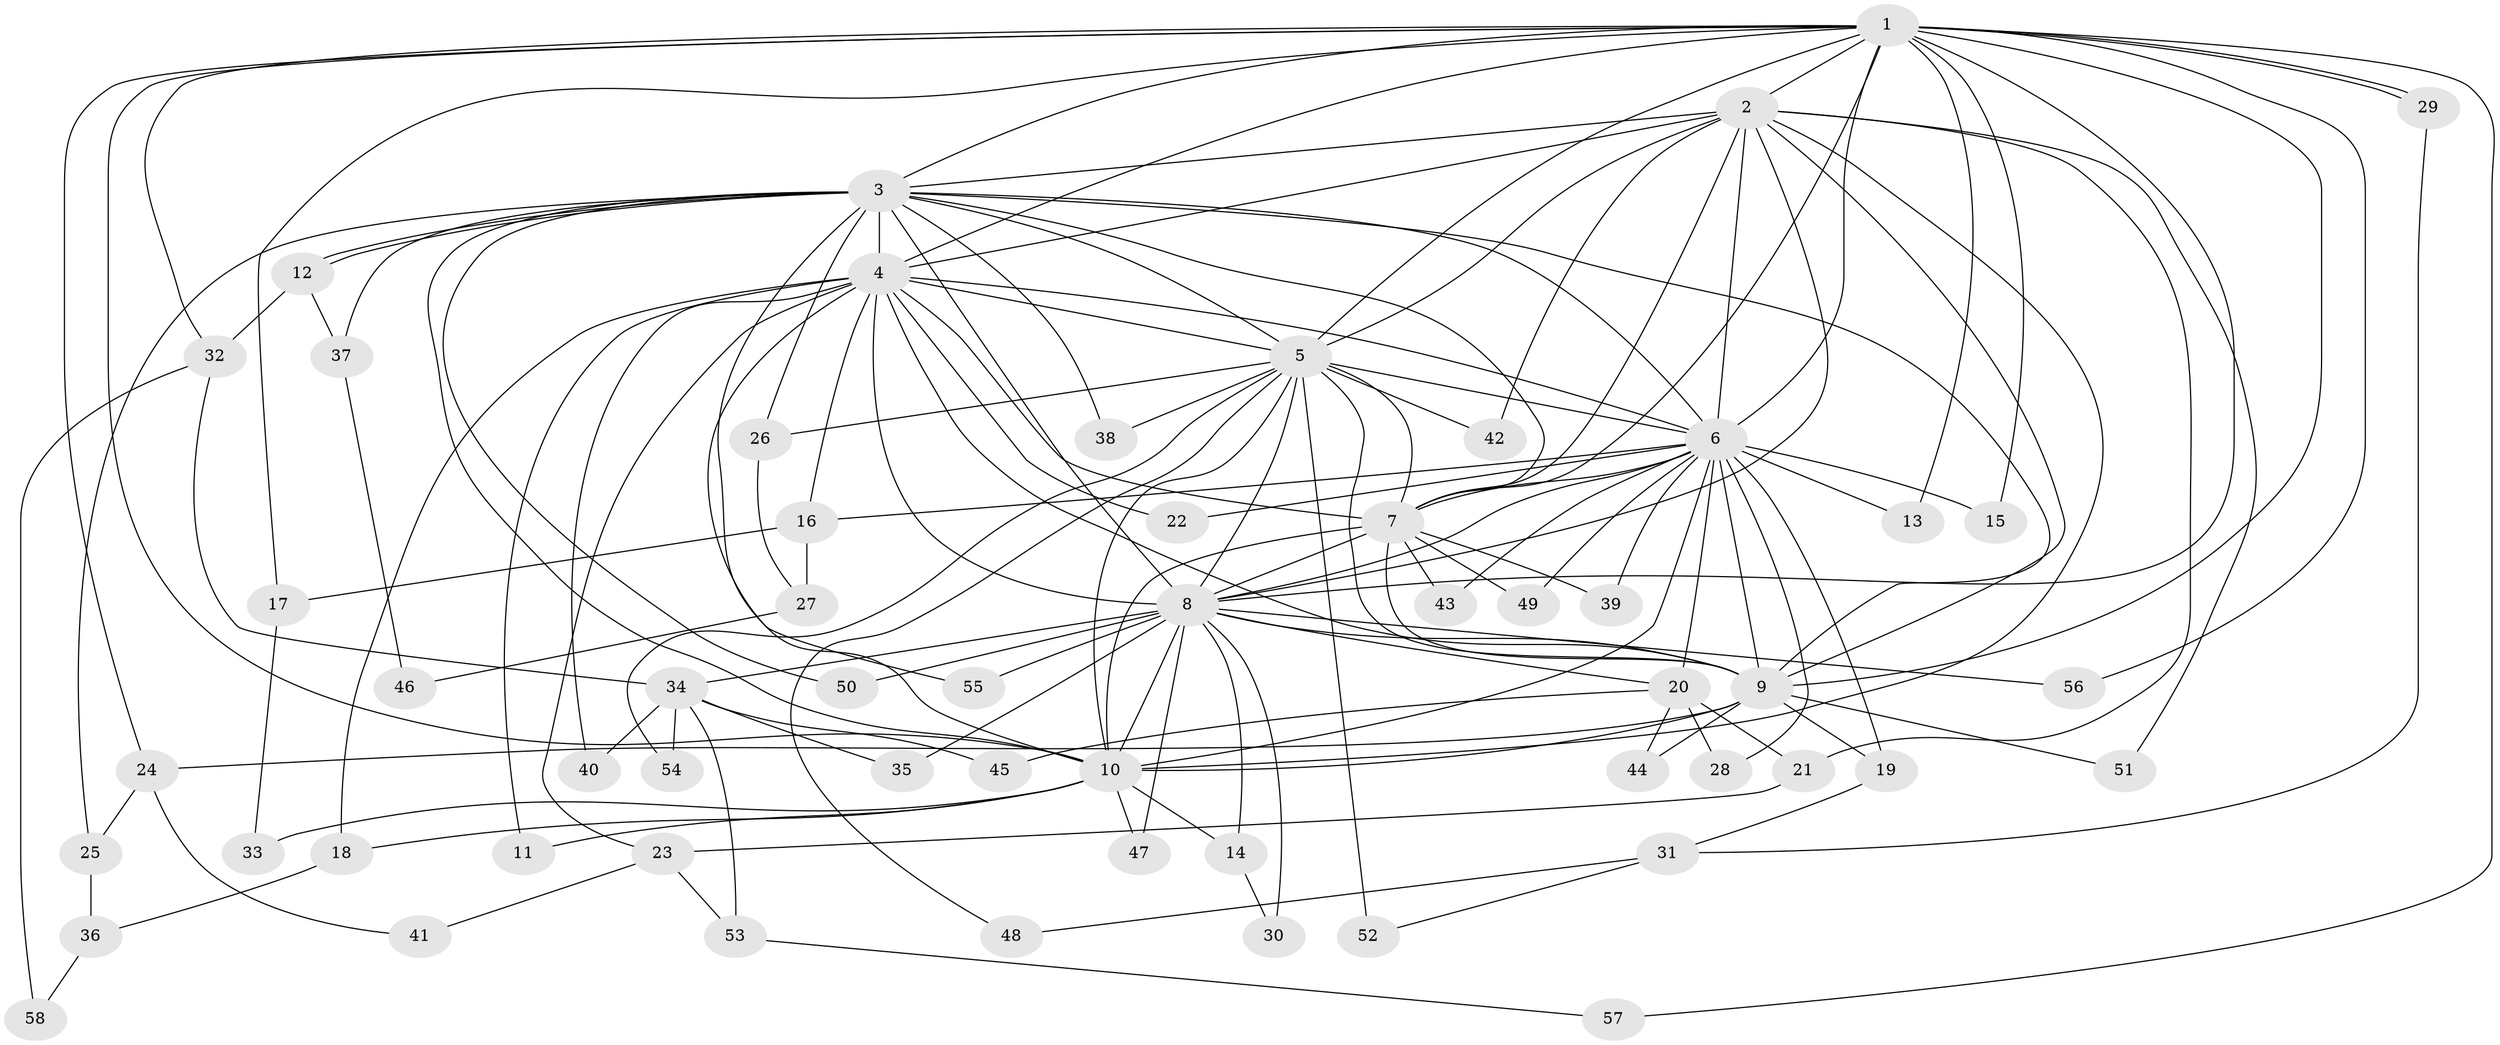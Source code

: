 // coarse degree distribution, {14: 0.029411764705882353, 11: 0.058823529411764705, 8: 0.029411764705882353, 1: 0.23529411764705882, 2: 0.47058823529411764, 5: 0.058823529411764705, 4: 0.029411764705882353, 3: 0.058823529411764705, 16: 0.029411764705882353}
// Generated by graph-tools (version 1.1) at 2025/49/03/04/25 21:49:22]
// undirected, 58 vertices, 141 edges
graph export_dot {
graph [start="1"]
  node [color=gray90,style=filled];
  1;
  2;
  3;
  4;
  5;
  6;
  7;
  8;
  9;
  10;
  11;
  12;
  13;
  14;
  15;
  16;
  17;
  18;
  19;
  20;
  21;
  22;
  23;
  24;
  25;
  26;
  27;
  28;
  29;
  30;
  31;
  32;
  33;
  34;
  35;
  36;
  37;
  38;
  39;
  40;
  41;
  42;
  43;
  44;
  45;
  46;
  47;
  48;
  49;
  50;
  51;
  52;
  53;
  54;
  55;
  56;
  57;
  58;
  1 -- 2;
  1 -- 3;
  1 -- 4;
  1 -- 5;
  1 -- 6;
  1 -- 7;
  1 -- 8;
  1 -- 9;
  1 -- 10;
  1 -- 13;
  1 -- 15;
  1 -- 17;
  1 -- 24;
  1 -- 29;
  1 -- 29;
  1 -- 32;
  1 -- 56;
  1 -- 57;
  2 -- 3;
  2 -- 4;
  2 -- 5;
  2 -- 6;
  2 -- 7;
  2 -- 8;
  2 -- 9;
  2 -- 10;
  2 -- 21;
  2 -- 42;
  2 -- 51;
  3 -- 4;
  3 -- 5;
  3 -- 6;
  3 -- 7;
  3 -- 8;
  3 -- 9;
  3 -- 10;
  3 -- 12;
  3 -- 12;
  3 -- 25;
  3 -- 26;
  3 -- 37;
  3 -- 38;
  3 -- 50;
  3 -- 55;
  4 -- 5;
  4 -- 6;
  4 -- 7;
  4 -- 8;
  4 -- 9;
  4 -- 10;
  4 -- 11;
  4 -- 16;
  4 -- 18;
  4 -- 22;
  4 -- 23;
  4 -- 40;
  5 -- 6;
  5 -- 7;
  5 -- 8;
  5 -- 9;
  5 -- 10;
  5 -- 26;
  5 -- 38;
  5 -- 42;
  5 -- 48;
  5 -- 52;
  5 -- 54;
  6 -- 7;
  6 -- 8;
  6 -- 9;
  6 -- 10;
  6 -- 13;
  6 -- 15;
  6 -- 16;
  6 -- 19;
  6 -- 20;
  6 -- 22;
  6 -- 28;
  6 -- 39;
  6 -- 43;
  6 -- 49;
  7 -- 8;
  7 -- 9;
  7 -- 10;
  7 -- 39;
  7 -- 43;
  7 -- 49;
  8 -- 9;
  8 -- 10;
  8 -- 14;
  8 -- 20;
  8 -- 30;
  8 -- 34;
  8 -- 35;
  8 -- 47;
  8 -- 50;
  8 -- 55;
  8 -- 56;
  9 -- 10;
  9 -- 19;
  9 -- 24;
  9 -- 44;
  9 -- 51;
  10 -- 11;
  10 -- 14;
  10 -- 18;
  10 -- 33;
  10 -- 47;
  12 -- 32;
  12 -- 37;
  14 -- 30;
  16 -- 17;
  16 -- 27;
  17 -- 33;
  18 -- 36;
  19 -- 31;
  20 -- 21;
  20 -- 28;
  20 -- 44;
  20 -- 45;
  21 -- 23;
  23 -- 41;
  23 -- 53;
  24 -- 25;
  24 -- 41;
  25 -- 36;
  26 -- 27;
  27 -- 46;
  29 -- 31;
  31 -- 48;
  31 -- 52;
  32 -- 34;
  32 -- 58;
  34 -- 35;
  34 -- 40;
  34 -- 45;
  34 -- 53;
  34 -- 54;
  36 -- 58;
  37 -- 46;
  53 -- 57;
}
